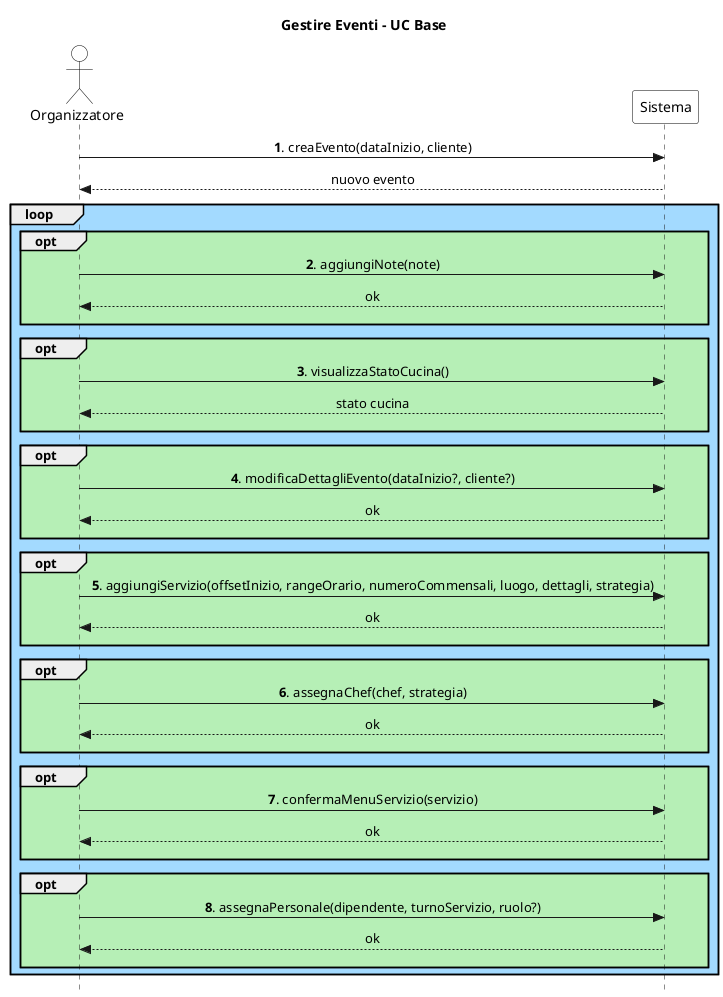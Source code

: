 @startuml
skinparam Style strictuml
skinparam SequenceMessageAlign center

skinparam sequence {
    ActorBorderColor Black
    ActorBackgroundColor White
    ParticipantBorderColor Black
    ParticipantBackgroundColor White
}

actor "Organizzatore" as org
participant Sistema

title Gestire Eventi - UC Base

org -> Sistema: **1**. creaEvento(dataInizio, cliente)
return nuovo evento

loop #a3daff
    opt #b6efb6
        org -> Sistema: **2**. aggiungiNote(note)
        return ok
        ||10||
    end

    opt #b6efb6
        org -> Sistema: **3**. visualizzaStatoCucina()
        return stato cucina
        ||10||
    end

    opt #b6efb6
        org -> Sistema: **4**. modificaDettagliEvento(dataInizio?, cliente?)
        return ok
        ||10||
    end

    opt #b6efb6
        org -> Sistema: **5**. aggiungiServizio(offsetInizio, rangeOrario, numeroCommensali, luogo, dettagli, strategia)
        return ok
        ||10||
    end

    opt #b6efb6
        org -> Sistema: **6**. assegnaChef(chef, strategia)
        return ok
        ||10||
    end

    opt #b6efb6
        org -> Sistema: **7**. confermaMenuServizio(servizio)
        return ok
        ||10||
    end

    opt #b6efb6
        org -> Sistema: **8**. assegnaPersonale(dipendente, turnoServizio, ruolo?)
        return ok
        ||10||
    end
end
@enduml